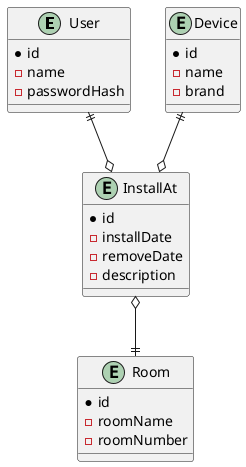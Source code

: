 @startuml
entity User {
   * id
   - name
   - passwordHash
}

entity Device{
   * id
   - name
   - brand
}

entity InstallAt {
   * id
   - installDate
   - removeDate
   -  description
}

entity Room{
    * id
    - roomName
    - roomNumber
}

User ||--o InstallAt
Device ||--o InstallAt
InstallAt o--|| Room

@enduml